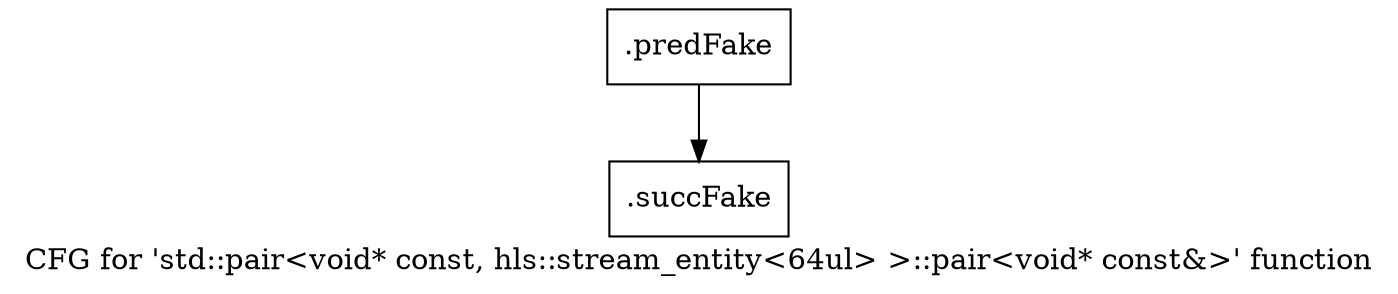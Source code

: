 digraph "CFG for 'std::pair\<void* const, hls::stream_entity\<64ul\> \>::pair\<void* const&\>' function" {
	label="CFG for 'std::pair\<void* const, hls::stream_entity\<64ul\> \>::pair\<void* const&\>' function";

	Node0x59cb990 [shape=record,filename="",linenumber="",label="{.predFake}"];
	Node0x59cb990 -> Node0x614ad40[ callList="" memoryops="" filename="/mnt/xilinx/Vitis_HLS/2021.2/tps/lnx64/gcc-6.2.0/lib/gcc/x86_64-pc-linux-gnu/6.2.0/../../../../include/c++/6.2.0/tuple" execusionnum="1"];
	Node0x614ad40 [shape=record,filename="/mnt/xilinx/Vitis_HLS/2021.2/tps/lnx64/gcc-6.2.0/lib/gcc/x86_64-pc-linux-gnu/6.2.0/../../../../include/c++/6.2.0/tuple",linenumber="1576",label="{.succFake}"];
}
